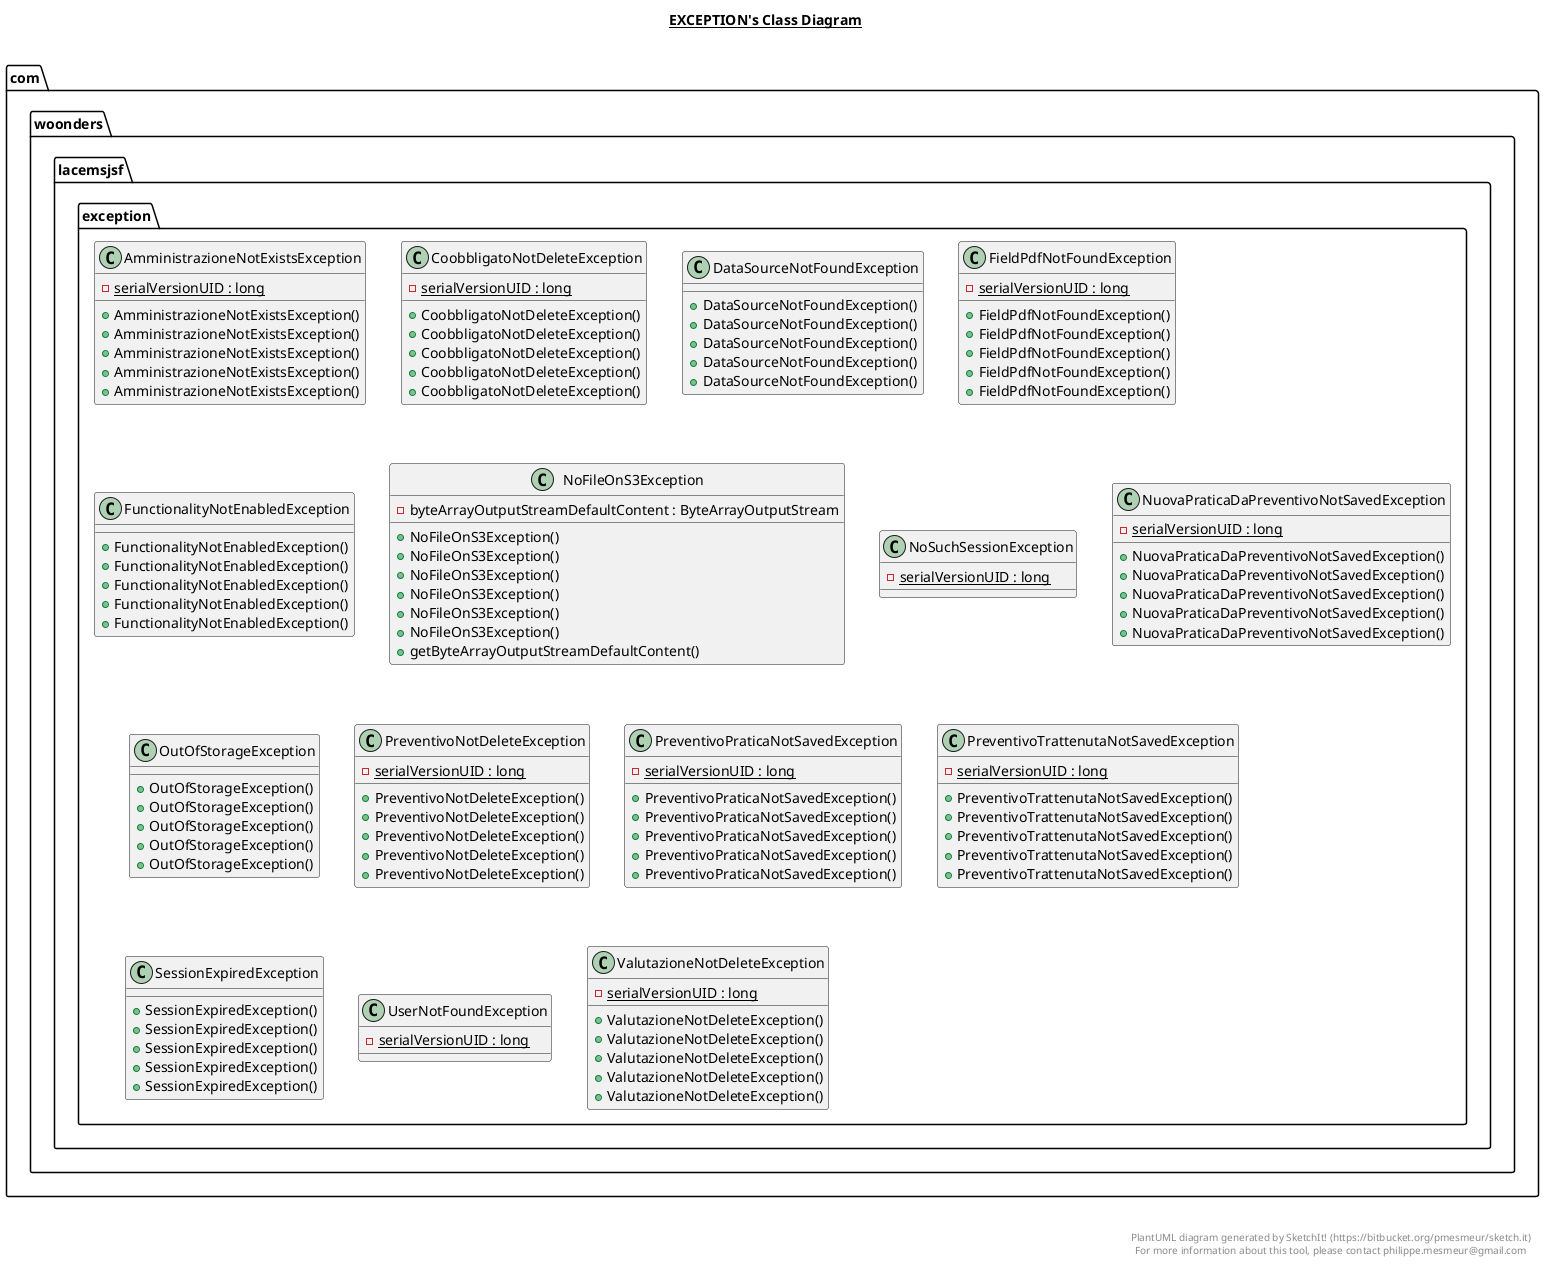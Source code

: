 @startuml

title __EXCEPTION's Class Diagram__\n

  namespace com.woonders.lacemsjsf.exception {
    class com.woonders.lacemsjsf.exception.AmministrazioneNotExistsException {
        {static} - serialVersionUID : long
        + AmministrazioneNotExistsException()
        + AmministrazioneNotExistsException()
        + AmministrazioneNotExistsException()
        + AmministrazioneNotExistsException()
        + AmministrazioneNotExistsException()
    }
  }
  

  namespace com.woonders.lacemsjsf.exception {
    class com.woonders.lacemsjsf.exception.CoobbligatoNotDeleteException {
        {static} - serialVersionUID : long
        + CoobbligatoNotDeleteException()
        + CoobbligatoNotDeleteException()
        + CoobbligatoNotDeleteException()
        + CoobbligatoNotDeleteException()
        + CoobbligatoNotDeleteException()
    }
  }
  

  namespace com.woonders.lacemsjsf.exception {
    class com.woonders.lacemsjsf.exception.DataSourceNotFoundException {
        + DataSourceNotFoundException()
        + DataSourceNotFoundException()
        + DataSourceNotFoundException()
        + DataSourceNotFoundException()
        + DataSourceNotFoundException()
    }
  }
  

  namespace com.woonders.lacemsjsf.exception {
    class com.woonders.lacemsjsf.exception.FieldPdfNotFoundException {
        {static} - serialVersionUID : long
        + FieldPdfNotFoundException()
        + FieldPdfNotFoundException()
        + FieldPdfNotFoundException()
        + FieldPdfNotFoundException()
        + FieldPdfNotFoundException()
    }
  }
  

  namespace com.woonders.lacemsjsf.exception {
    class com.woonders.lacemsjsf.exception.FunctionalityNotEnabledException {
        + FunctionalityNotEnabledException()
        + FunctionalityNotEnabledException()
        + FunctionalityNotEnabledException()
        + FunctionalityNotEnabledException()
        + FunctionalityNotEnabledException()
    }
  }
  

  namespace com.woonders.lacemsjsf.exception {
    class com.woonders.lacemsjsf.exception.NoFileOnS3Exception {
        - byteArrayOutputStreamDefaultContent : ByteArrayOutputStream
        + NoFileOnS3Exception()
        + NoFileOnS3Exception()
        + NoFileOnS3Exception()
        + NoFileOnS3Exception()
        + NoFileOnS3Exception()
        + NoFileOnS3Exception()
        + getByteArrayOutputStreamDefaultContent()
    }
  }
  

  namespace com.woonders.lacemsjsf.exception {
    class com.woonders.lacemsjsf.exception.NoSuchSessionException {
        {static} - serialVersionUID : long
    }
  }
  

  namespace com.woonders.lacemsjsf.exception {
    class com.woonders.lacemsjsf.exception.NuovaPraticaDaPreventivoNotSavedException {
        {static} - serialVersionUID : long
        + NuovaPraticaDaPreventivoNotSavedException()
        + NuovaPraticaDaPreventivoNotSavedException()
        + NuovaPraticaDaPreventivoNotSavedException()
        + NuovaPraticaDaPreventivoNotSavedException()
        + NuovaPraticaDaPreventivoNotSavedException()
    }
  }
  

  namespace com.woonders.lacemsjsf.exception {
    class com.woonders.lacemsjsf.exception.OutOfStorageException {
        + OutOfStorageException()
        + OutOfStorageException()
        + OutOfStorageException()
        + OutOfStorageException()
        + OutOfStorageException()
    }
  }
  

  namespace com.woonders.lacemsjsf.exception {
    class com.woonders.lacemsjsf.exception.PreventivoNotDeleteException {
        {static} - serialVersionUID : long
        + PreventivoNotDeleteException()
        + PreventivoNotDeleteException()
        + PreventivoNotDeleteException()
        + PreventivoNotDeleteException()
        + PreventivoNotDeleteException()
    }
  }
  

  namespace com.woonders.lacemsjsf.exception {
    class com.woonders.lacemsjsf.exception.PreventivoPraticaNotSavedException {
        {static} - serialVersionUID : long
        + PreventivoPraticaNotSavedException()
        + PreventivoPraticaNotSavedException()
        + PreventivoPraticaNotSavedException()
        + PreventivoPraticaNotSavedException()
        + PreventivoPraticaNotSavedException()
    }
  }
  

  namespace com.woonders.lacemsjsf.exception {
    class com.woonders.lacemsjsf.exception.PreventivoTrattenutaNotSavedException {
        {static} - serialVersionUID : long
        + PreventivoTrattenutaNotSavedException()
        + PreventivoTrattenutaNotSavedException()
        + PreventivoTrattenutaNotSavedException()
        + PreventivoTrattenutaNotSavedException()
        + PreventivoTrattenutaNotSavedException()
    }
  }
  

  namespace com.woonders.lacemsjsf.exception {
    class com.woonders.lacemsjsf.exception.SessionExpiredException {
        + SessionExpiredException()
        + SessionExpiredException()
        + SessionExpiredException()
        + SessionExpiredException()
        + SessionExpiredException()
    }
  }
  

  namespace com.woonders.lacemsjsf.exception {
    class com.woonders.lacemsjsf.exception.UserNotFoundException {
        {static} - serialVersionUID : long
    }
  }
  

  namespace com.woonders.lacemsjsf.exception {
    class com.woonders.lacemsjsf.exception.ValutazioneNotDeleteException {
        {static} - serialVersionUID : long
        + ValutazioneNotDeleteException()
        + ValutazioneNotDeleteException()
        + ValutazioneNotDeleteException()
        + ValutazioneNotDeleteException()
        + ValutazioneNotDeleteException()
    }
  }
  



right footer


PlantUML diagram generated by SketchIt! (https://bitbucket.org/pmesmeur/sketch.it)
For more information about this tool, please contact philippe.mesmeur@gmail.com
endfooter

@enduml
